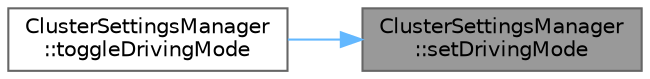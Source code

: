 digraph "ClusterSettingsManager::setDrivingMode"
{
 // LATEX_PDF_SIZE
  bgcolor="transparent";
  edge [fontname=Helvetica,fontsize=10,labelfontname=Helvetica,labelfontsize=10];
  node [fontname=Helvetica,fontsize=10,shape=box,height=0.2,width=0.4];
  rankdir="RL";
  Node1 [id="Node000001",label="ClusterSettingsManager\l::setDrivingMode",height=0.2,width=0.4,color="gray40", fillcolor="grey60", style="filled", fontcolor="black",tooltip="Get the driving mode."];
  Node1 -> Node2 [id="edge1_Node000001_Node000002",dir="back",color="steelblue1",style="solid",tooltip=" "];
  Node2 [id="Node000002",label="ClusterSettingsManager\l::toggleDrivingMode",height=0.2,width=0.4,color="grey40", fillcolor="white", style="filled",URL="$classClusterSettingsManager.html#ae4c7a5eb9d19c5b8c4553f32eb02491e",tooltip="Toggle the driving mode."];
}
